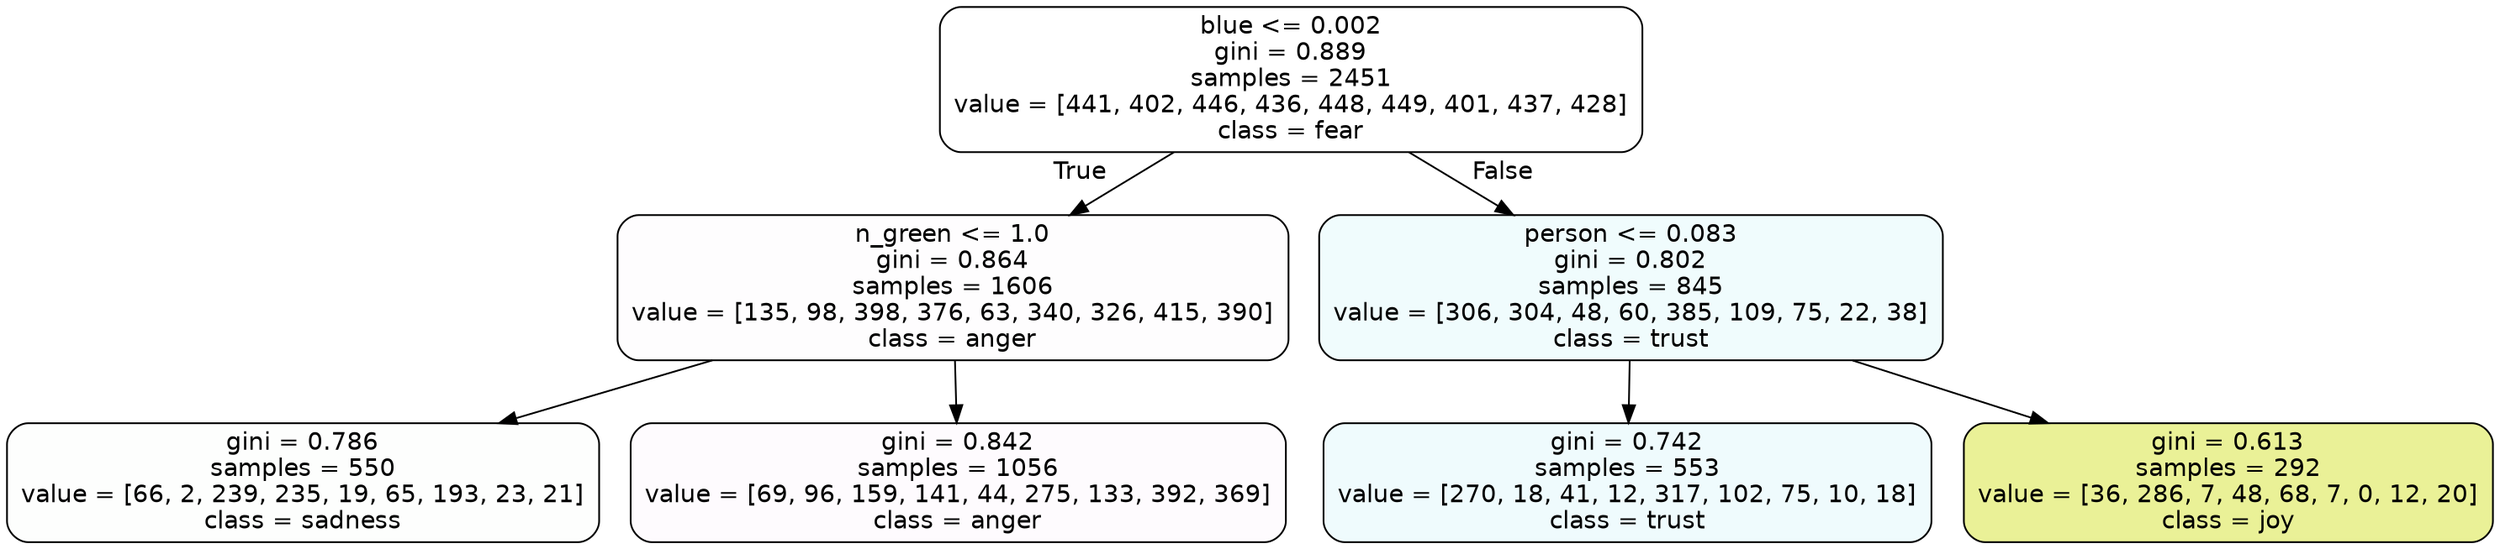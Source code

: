 digraph Tree {
node [shape=box, style="filled, rounded", color="black", fontname=helvetica] ;
edge [fontname=helvetica] ;
0 [label="blue <= 0.002\ngini = 0.889\nsamples = 2451\nvalue = [441, 402, 446, 436, 448, 449, 401, 437, 428]\nclass = fear", fillcolor="#3964e500"] ;
1 [label="n_green <= 1.0\ngini = 0.864\nsamples = 1606\nvalue = [135, 98, 398, 376, 63, 340, 326, 415, 390]\nclass = anger", fillcolor="#e539d702"] ;
0 -> 1 [labeldistance=2.5, labelangle=45, headlabel="True"] ;
2 [label="gini = 0.786\nsamples = 550\nvalue = [66, 2, 239, 235, 19, 65, 193, 23, 21]\nclass = sadness", fillcolor="#64e53902"] ;
1 -> 2 ;
3 [label="gini = 0.842\nsamples = 1056\nvalue = [69, 96, 159, 141, 44, 275, 133, 392, 369]\nclass = anger", fillcolor="#e539d704"] ;
1 -> 3 ;
4 [label="person <= 0.083\ngini = 0.802\nsamples = 845\nvalue = [306, 304, 48, 60, 385, 109, 75, 22, 38]\nclass = trust", fillcolor="#39d7e513"] ;
0 -> 4 [labeldistance=2.5, labelangle=-45, headlabel="False"] ;
5 [label="gini = 0.742\nsamples = 553\nvalue = [270, 18, 41, 12, 317, 102, 75, 10, 18]\nclass = trust", fillcolor="#39d7e514"] ;
4 -> 5 ;
6 [label="gini = 0.613\nsamples = 292\nvalue = [36, 286, 7, 48, 68, 7, 0, 12, 20]\nclass = joy", fillcolor="#d7e53986"] ;
4 -> 6 ;
}